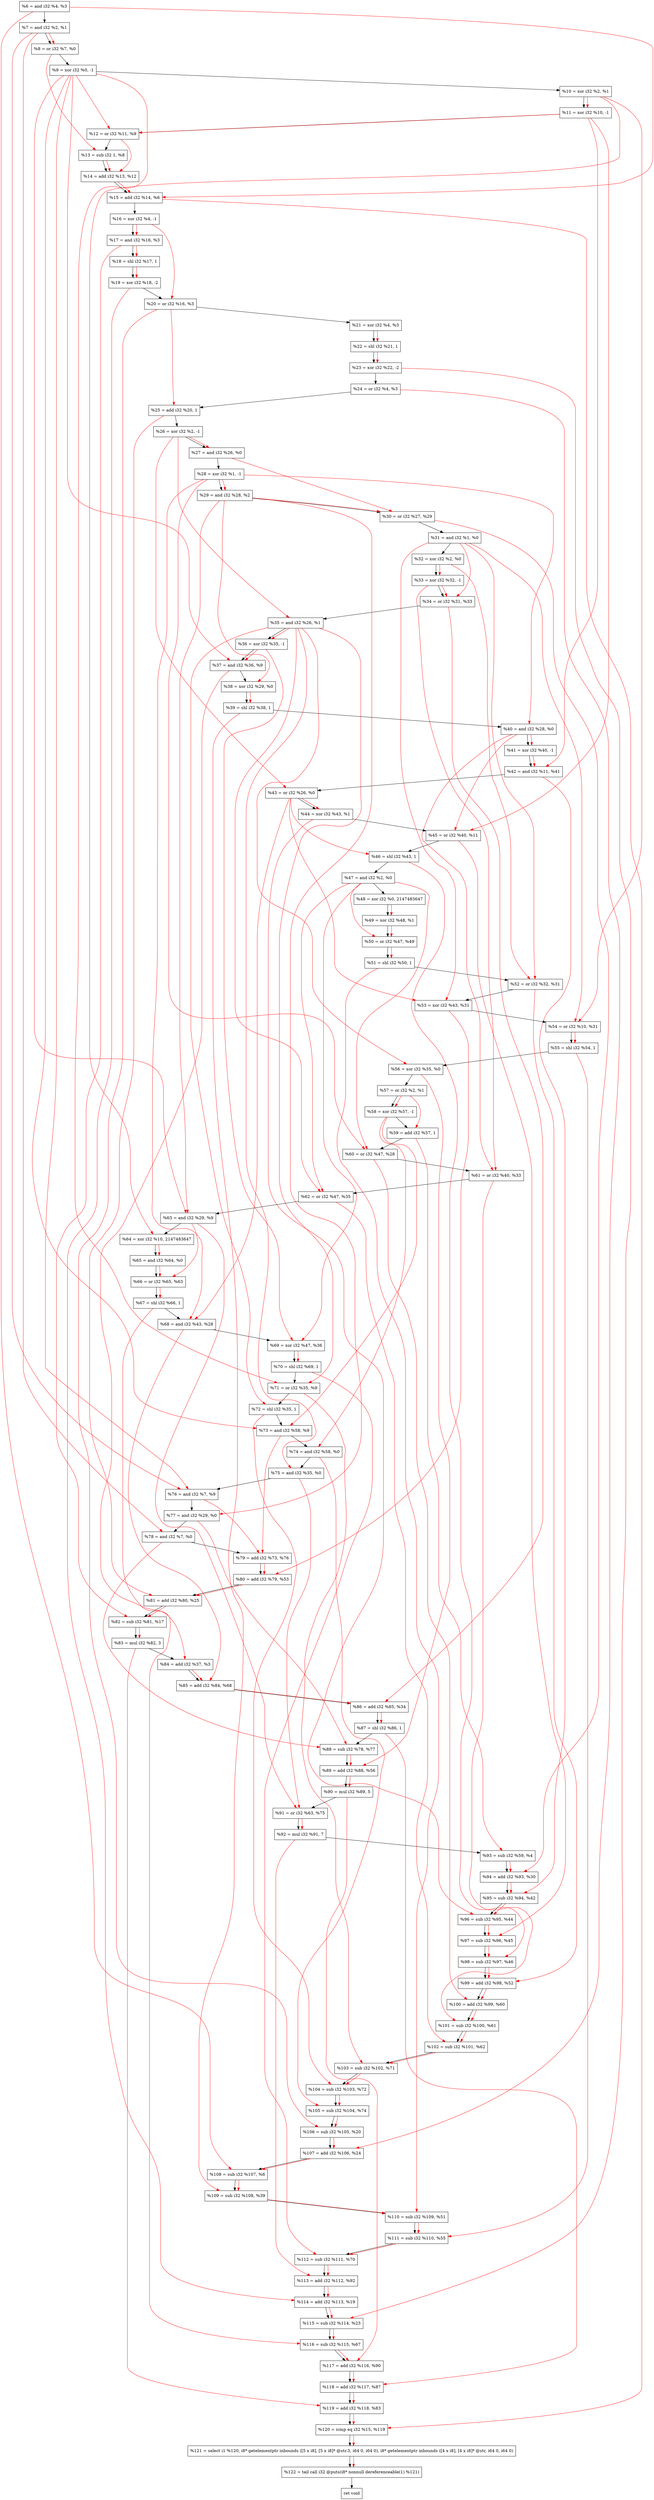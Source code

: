 digraph "DFG for'crackme' function" {
	Node0xff6f10[shape=record, label="  %6 = and i32 %4, %3"];
	Node0xff6f80[shape=record, label="  %7 = and i32 %2, %1"];
	Node0xff6ff0[shape=record, label="  %8 = or i32 %7, %0"];
	Node0xff7670[shape=record, label="  %9 = xor i32 %0, -1"];
	Node0xff76e0[shape=record, label="  %10 = xor i32 %2, %1"];
	Node0xff7750[shape=record, label="  %11 = xor i32 %10, -1"];
	Node0xff77c0[shape=record, label="  %12 = or i32 %11, %9"];
	Node0xff7860[shape=record, label="  %13 = sub i32 1, %8"];
	Node0xff78d0[shape=record, label="  %14 = add i32 %13, %12"];
	Node0xff7940[shape=record, label="  %15 = add i32 %14, %6"];
	Node0xff79b0[shape=record, label="  %16 = xor i32 %4, -1"];
	Node0xff7a20[shape=record, label="  %17 = and i32 %16, %3"];
	Node0xff7a90[shape=record, label="  %18 = shl i32 %17, 1"];
	Node0xff7b30[shape=record, label="  %19 = xor i32 %18, -2"];
	Node0xff7ba0[shape=record, label="  %20 = or i32 %16, %3"];
	Node0xff7c10[shape=record, label="  %21 = xor i32 %4, %3"];
	Node0xff7c80[shape=record, label="  %22 = shl i32 %21, 1"];
	Node0xff7cf0[shape=record, label="  %23 = xor i32 %22, -2"];
	Node0xff7d60[shape=record, label="  %24 = or i32 %4, %3"];
	Node0xff7dd0[shape=record, label="  %25 = add i32 %20, 1"];
	Node0xff7e40[shape=record, label="  %26 = xor i32 %2, -1"];
	Node0xff7eb0[shape=record, label="  %27 = and i32 %26, %0"];
	Node0xff7f20[shape=record, label="  %28 = xor i32 %1, -1"];
	Node0xff7f90[shape=record, label="  %29 = and i32 %28, %2"];
	Node0xff8000[shape=record, label="  %30 = or i32 %27, %29"];
	Node0xff8070[shape=record, label="  %31 = and i32 %1, %0"];
	Node0xff80e0[shape=record, label="  %32 = xor i32 %2, %0"];
	Node0xff8360[shape=record, label="  %33 = xor i32 %32, -1"];
	Node0xff83d0[shape=record, label="  %34 = or i32 %31, %33"];
	Node0xff8440[shape=record, label="  %35 = and i32 %26, %1"];
	Node0xff84b0[shape=record, label="  %36 = xor i32 %35, -1"];
	Node0xff8520[shape=record, label="  %37 = and i32 %36, %9"];
	Node0xff8590[shape=record, label="  %38 = xor i32 %29, %0"];
	Node0xff8600[shape=record, label="  %39 = shl i32 %38, 1"];
	Node0xff8670[shape=record, label="  %40 = and i32 %28, %0"];
	Node0xff86e0[shape=record, label="  %41 = xor i32 %40, -1"];
	Node0xff8750[shape=record, label="  %42 = and i32 %11, %41"];
	Node0xff87c0[shape=record, label="  %43 = or i32 %26, %0"];
	Node0xff8830[shape=record, label="  %44 = xor i32 %43, %1"];
	Node0xff88a0[shape=record, label="  %45 = or i32 %40, %11"];
	Node0xff8910[shape=record, label="  %46 = shl i32 %43, 1"];
	Node0xff8980[shape=record, label="  %47 = and i32 %2, %0"];
	Node0xff8a20[shape=record, label="  %48 = xor i32 %0, 2147483647"];
	Node0xff8a90[shape=record, label="  %49 = xor i32 %48, %1"];
	Node0xff8b00[shape=record, label="  %50 = or i32 %47, %49"];
	Node0xff8b70[shape=record, label="  %51 = shl i32 %50, 1"];
	Node0xff8be0[shape=record, label="  %52 = or i32 %32, %31"];
	Node0xff8c50[shape=record, label="  %53 = xor i32 %43, %31"];
	Node0xff8cc0[shape=record, label="  %54 = or i32 %10, %31"];
	Node0xff8d30[shape=record, label="  %55 = shl i32 %54, 1"];
	Node0xff8da0[shape=record, label="  %56 = xor i32 %35, %0"];
	Node0xff8e10[shape=record, label="  %57 = or i32 %2, %1"];
	Node0xff8e80[shape=record, label="  %58 = xor i32 %57, -1"];
	Node0xff8ef0[shape=record, label="  %59 = add i32 %57, 1"];
	Node0xff8f60[shape=record, label="  %60 = or i32 %47, %28"];
	Node0xff8fd0[shape=record, label="  %61 = or i32 %40, %33"];
	Node0xff9040[shape=record, label="  %62 = or i32 %47, %35"];
	Node0xff90b0[shape=record, label="  %63 = and i32 %29, %9"];
	Node0xff9120[shape=record, label="  %64 = xor i32 %10, 2147483647"];
	Node0xff95a0[shape=record, label="  %65 = and i32 %64, %0"];
	Node0xff9610[shape=record, label="  %66 = or i32 %65, %63"];
	Node0xff9680[shape=record, label="  %67 = shl i32 %66, 1"];
	Node0xff96f0[shape=record, label="  %68 = and i32 %43, %28"];
	Node0xff9760[shape=record, label="  %69 = xor i32 %47, %36"];
	Node0xff97d0[shape=record, label="  %70 = shl i32 %69, 1"];
	Node0xff9840[shape=record, label="  %71 = or i32 %35, %9"];
	Node0xff98b0[shape=record, label="  %72 = shl i32 %35, 1"];
	Node0xff9920[shape=record, label="  %73 = and i32 %58, %9"];
	Node0xff9990[shape=record, label="  %74 = and i32 %58, %0"];
	Node0xff9a00[shape=record, label="  %75 = and i32 %35, %0"];
	Node0xff9a70[shape=record, label="  %76 = and i32 %7, %9"];
	Node0xff9ae0[shape=record, label="  %77 = and i32 %29, %0"];
	Node0xff9b50[shape=record, label="  %78 = and i32 %7, %0"];
	Node0xff9bc0[shape=record, label="  %79 = add i32 %73, %76"];
	Node0xff9c30[shape=record, label="  %80 = add i32 %79, %53"];
	Node0xff9ca0[shape=record, label="  %81 = add i32 %80, %25"];
	Node0xff9d10[shape=record, label="  %82 = sub i32 %81, %17"];
	Node0xff9db0[shape=record, label="  %83 = mul i32 %82, 3"];
	Node0xff9e20[shape=record, label="  %84 = add i32 %37, %3"];
	Node0xff9e90[shape=record, label="  %85 = add i32 %84, %68"];
	Node0xff9f00[shape=record, label="  %86 = add i32 %85, %34"];
	Node0xff9f70[shape=record, label="  %87 = shl i32 %86, 1"];
	Node0xff9fe0[shape=record, label="  %88 = sub i32 %78, %77"];
	Node0xffa050[shape=record, label="  %89 = add i32 %88, %56"];
	Node0xffa0f0[shape=record, label="  %90 = mul i32 %89, 5"];
	Node0xffa160[shape=record, label="  %91 = or i32 %63, %75"];
	Node0xffa200[shape=record, label="  %92 = mul i32 %91, 7"];
	Node0xffa270[shape=record, label="  %93 = sub i32 %59, %4"];
	Node0xffa2e0[shape=record, label="  %94 = add i32 %93, %30"];
	Node0xffa350[shape=record, label="  %95 = sub i32 %94, %42"];
	Node0xffa3c0[shape=record, label="  %96 = sub i32 %95, %44"];
	Node0xffa430[shape=record, label="  %97 = sub i32 %96, %45"];
	Node0xffa4a0[shape=record, label="  %98 = sub i32 %97, %46"];
	Node0xffa510[shape=record, label="  %99 = add i32 %98, %52"];
	Node0xffa580[shape=record, label="  %100 = add i32 %99, %60"];
	Node0xffa5f0[shape=record, label="  %101 = sub i32 %100, %61"];
	Node0xffa660[shape=record, label="  %102 = sub i32 %101, %62"];
	Node0xffa6d0[shape=record, label="  %103 = sub i32 %102, %71"];
	Node0xffa740[shape=record, label="  %104 = sub i32 %103, %72"];
	Node0xffa7b0[shape=record, label="  %105 = sub i32 %104, %74"];
	Node0xffa820[shape=record, label="  %106 = sub i32 %105, %20"];
	Node0xffa890[shape=record, label="  %107 = add i32 %106, %24"];
	Node0xffa900[shape=record, label="  %108 = sub i32 %107, %6"];
	Node0xffa970[shape=record, label="  %109 = sub i32 %108, %39"];
	Node0xffa9e0[shape=record, label="  %110 = sub i32 %109, %51"];
	Node0xffaa50[shape=record, label="  %111 = sub i32 %110, %55"];
	Node0xffaac0[shape=record, label="  %112 = sub i32 %111, %70"];
	Node0xffab30[shape=record, label="  %113 = add i32 %112, %92"];
	Node0xffaba0[shape=record, label="  %114 = add i32 %113, %19"];
	Node0xffac10[shape=record, label="  %115 = sub i32 %114, %23"];
	Node0xffac80[shape=record, label="  %116 = sub i32 %115, %67"];
	Node0xffacf0[shape=record, label="  %117 = add i32 %116, %90"];
	Node0xffad60[shape=record, label="  %118 = add i32 %117, %87"];
	Node0xffadd0[shape=record, label="  %119 = add i32 %118, %83"];
	Node0xffae40[shape=record, label="  %120 = icmp eq i32 %15, %119"];
	Node0xf97268[shape=record, label="  %121 = select i1 %120, i8* getelementptr inbounds ([5 x i8], [5 x i8]* @str.3, i64 0, i64 0), i8* getelementptr inbounds ([4 x i8], [4 x i8]* @str, i64 0, i64 0)"];
	Node0xffb0d0[shape=record, label="  %122 = tail call i32 @puts(i8* nonnull dereferenceable(1) %121)"];
	Node0xffb120[shape=record, label="  ret void"];
	Node0xff6f10 -> Node0xff6f80;
	Node0xff6f80 -> Node0xff6ff0;
	Node0xff6ff0 -> Node0xff7670;
	Node0xff7670 -> Node0xff76e0;
	Node0xff76e0 -> Node0xff7750;
	Node0xff7750 -> Node0xff77c0;
	Node0xff77c0 -> Node0xff7860;
	Node0xff7860 -> Node0xff78d0;
	Node0xff78d0 -> Node0xff7940;
	Node0xff7940 -> Node0xff79b0;
	Node0xff79b0 -> Node0xff7a20;
	Node0xff7a20 -> Node0xff7a90;
	Node0xff7a90 -> Node0xff7b30;
	Node0xff7b30 -> Node0xff7ba0;
	Node0xff7ba0 -> Node0xff7c10;
	Node0xff7c10 -> Node0xff7c80;
	Node0xff7c80 -> Node0xff7cf0;
	Node0xff7cf0 -> Node0xff7d60;
	Node0xff7d60 -> Node0xff7dd0;
	Node0xff7dd0 -> Node0xff7e40;
	Node0xff7e40 -> Node0xff7eb0;
	Node0xff7eb0 -> Node0xff7f20;
	Node0xff7f20 -> Node0xff7f90;
	Node0xff7f90 -> Node0xff8000;
	Node0xff8000 -> Node0xff8070;
	Node0xff8070 -> Node0xff80e0;
	Node0xff80e0 -> Node0xff8360;
	Node0xff8360 -> Node0xff83d0;
	Node0xff83d0 -> Node0xff8440;
	Node0xff8440 -> Node0xff84b0;
	Node0xff84b0 -> Node0xff8520;
	Node0xff8520 -> Node0xff8590;
	Node0xff8590 -> Node0xff8600;
	Node0xff8600 -> Node0xff8670;
	Node0xff8670 -> Node0xff86e0;
	Node0xff86e0 -> Node0xff8750;
	Node0xff8750 -> Node0xff87c0;
	Node0xff87c0 -> Node0xff8830;
	Node0xff8830 -> Node0xff88a0;
	Node0xff88a0 -> Node0xff8910;
	Node0xff8910 -> Node0xff8980;
	Node0xff8980 -> Node0xff8a20;
	Node0xff8a20 -> Node0xff8a90;
	Node0xff8a90 -> Node0xff8b00;
	Node0xff8b00 -> Node0xff8b70;
	Node0xff8b70 -> Node0xff8be0;
	Node0xff8be0 -> Node0xff8c50;
	Node0xff8c50 -> Node0xff8cc0;
	Node0xff8cc0 -> Node0xff8d30;
	Node0xff8d30 -> Node0xff8da0;
	Node0xff8da0 -> Node0xff8e10;
	Node0xff8e10 -> Node0xff8e80;
	Node0xff8e80 -> Node0xff8ef0;
	Node0xff8ef0 -> Node0xff8f60;
	Node0xff8f60 -> Node0xff8fd0;
	Node0xff8fd0 -> Node0xff9040;
	Node0xff9040 -> Node0xff90b0;
	Node0xff90b0 -> Node0xff9120;
	Node0xff9120 -> Node0xff95a0;
	Node0xff95a0 -> Node0xff9610;
	Node0xff9610 -> Node0xff9680;
	Node0xff9680 -> Node0xff96f0;
	Node0xff96f0 -> Node0xff9760;
	Node0xff9760 -> Node0xff97d0;
	Node0xff97d0 -> Node0xff9840;
	Node0xff9840 -> Node0xff98b0;
	Node0xff98b0 -> Node0xff9920;
	Node0xff9920 -> Node0xff9990;
	Node0xff9990 -> Node0xff9a00;
	Node0xff9a00 -> Node0xff9a70;
	Node0xff9a70 -> Node0xff9ae0;
	Node0xff9ae0 -> Node0xff9b50;
	Node0xff9b50 -> Node0xff9bc0;
	Node0xff9bc0 -> Node0xff9c30;
	Node0xff9c30 -> Node0xff9ca0;
	Node0xff9ca0 -> Node0xff9d10;
	Node0xff9d10 -> Node0xff9db0;
	Node0xff9db0 -> Node0xff9e20;
	Node0xff9e20 -> Node0xff9e90;
	Node0xff9e90 -> Node0xff9f00;
	Node0xff9f00 -> Node0xff9f70;
	Node0xff9f70 -> Node0xff9fe0;
	Node0xff9fe0 -> Node0xffa050;
	Node0xffa050 -> Node0xffa0f0;
	Node0xffa0f0 -> Node0xffa160;
	Node0xffa160 -> Node0xffa200;
	Node0xffa200 -> Node0xffa270;
	Node0xffa270 -> Node0xffa2e0;
	Node0xffa2e0 -> Node0xffa350;
	Node0xffa350 -> Node0xffa3c0;
	Node0xffa3c0 -> Node0xffa430;
	Node0xffa430 -> Node0xffa4a0;
	Node0xffa4a0 -> Node0xffa510;
	Node0xffa510 -> Node0xffa580;
	Node0xffa580 -> Node0xffa5f0;
	Node0xffa5f0 -> Node0xffa660;
	Node0xffa660 -> Node0xffa6d0;
	Node0xffa6d0 -> Node0xffa740;
	Node0xffa740 -> Node0xffa7b0;
	Node0xffa7b0 -> Node0xffa820;
	Node0xffa820 -> Node0xffa890;
	Node0xffa890 -> Node0xffa900;
	Node0xffa900 -> Node0xffa970;
	Node0xffa970 -> Node0xffa9e0;
	Node0xffa9e0 -> Node0xffaa50;
	Node0xffaa50 -> Node0xffaac0;
	Node0xffaac0 -> Node0xffab30;
	Node0xffab30 -> Node0xffaba0;
	Node0xffaba0 -> Node0xffac10;
	Node0xffac10 -> Node0xffac80;
	Node0xffac80 -> Node0xffacf0;
	Node0xffacf0 -> Node0xffad60;
	Node0xffad60 -> Node0xffadd0;
	Node0xffadd0 -> Node0xffae40;
	Node0xffae40 -> Node0xf97268;
	Node0xf97268 -> Node0xffb0d0;
	Node0xffb0d0 -> Node0xffb120;
edge [color=red]
	Node0xff6f80 -> Node0xff6ff0;
	Node0xff76e0 -> Node0xff7750;
	Node0xff7750 -> Node0xff77c0;
	Node0xff7670 -> Node0xff77c0;
	Node0xff6ff0 -> Node0xff7860;
	Node0xff7860 -> Node0xff78d0;
	Node0xff77c0 -> Node0xff78d0;
	Node0xff78d0 -> Node0xff7940;
	Node0xff6f10 -> Node0xff7940;
	Node0xff79b0 -> Node0xff7a20;
	Node0xff7a20 -> Node0xff7a90;
	Node0xff7a90 -> Node0xff7b30;
	Node0xff79b0 -> Node0xff7ba0;
	Node0xff7c10 -> Node0xff7c80;
	Node0xff7c80 -> Node0xff7cf0;
	Node0xff7ba0 -> Node0xff7dd0;
	Node0xff7e40 -> Node0xff7eb0;
	Node0xff7f20 -> Node0xff7f90;
	Node0xff7eb0 -> Node0xff8000;
	Node0xff7f90 -> Node0xff8000;
	Node0xff80e0 -> Node0xff8360;
	Node0xff8070 -> Node0xff83d0;
	Node0xff8360 -> Node0xff83d0;
	Node0xff7e40 -> Node0xff8440;
	Node0xff8440 -> Node0xff84b0;
	Node0xff84b0 -> Node0xff8520;
	Node0xff7670 -> Node0xff8520;
	Node0xff7f90 -> Node0xff8590;
	Node0xff8590 -> Node0xff8600;
	Node0xff7f20 -> Node0xff8670;
	Node0xff8670 -> Node0xff86e0;
	Node0xff7750 -> Node0xff8750;
	Node0xff86e0 -> Node0xff8750;
	Node0xff7e40 -> Node0xff87c0;
	Node0xff87c0 -> Node0xff8830;
	Node0xff8670 -> Node0xff88a0;
	Node0xff7750 -> Node0xff88a0;
	Node0xff87c0 -> Node0xff8910;
	Node0xff8a20 -> Node0xff8a90;
	Node0xff8980 -> Node0xff8b00;
	Node0xff8a90 -> Node0xff8b00;
	Node0xff8b00 -> Node0xff8b70;
	Node0xff80e0 -> Node0xff8be0;
	Node0xff8070 -> Node0xff8be0;
	Node0xff87c0 -> Node0xff8c50;
	Node0xff8070 -> Node0xff8c50;
	Node0xff76e0 -> Node0xff8cc0;
	Node0xff8070 -> Node0xff8cc0;
	Node0xff8cc0 -> Node0xff8d30;
	Node0xff8440 -> Node0xff8da0;
	Node0xff8e10 -> Node0xff8e80;
	Node0xff8e10 -> Node0xff8ef0;
	Node0xff8980 -> Node0xff8f60;
	Node0xff7f20 -> Node0xff8f60;
	Node0xff8670 -> Node0xff8fd0;
	Node0xff8360 -> Node0xff8fd0;
	Node0xff8980 -> Node0xff9040;
	Node0xff8440 -> Node0xff9040;
	Node0xff7f90 -> Node0xff90b0;
	Node0xff7670 -> Node0xff90b0;
	Node0xff76e0 -> Node0xff9120;
	Node0xff9120 -> Node0xff95a0;
	Node0xff95a0 -> Node0xff9610;
	Node0xff90b0 -> Node0xff9610;
	Node0xff9610 -> Node0xff9680;
	Node0xff87c0 -> Node0xff96f0;
	Node0xff7f20 -> Node0xff96f0;
	Node0xff8980 -> Node0xff9760;
	Node0xff84b0 -> Node0xff9760;
	Node0xff9760 -> Node0xff97d0;
	Node0xff8440 -> Node0xff9840;
	Node0xff7670 -> Node0xff9840;
	Node0xff8440 -> Node0xff98b0;
	Node0xff8e80 -> Node0xff9920;
	Node0xff7670 -> Node0xff9920;
	Node0xff8e80 -> Node0xff9990;
	Node0xff8440 -> Node0xff9a00;
	Node0xff6f80 -> Node0xff9a70;
	Node0xff7670 -> Node0xff9a70;
	Node0xff7f90 -> Node0xff9ae0;
	Node0xff6f80 -> Node0xff9b50;
	Node0xff9920 -> Node0xff9bc0;
	Node0xff9a70 -> Node0xff9bc0;
	Node0xff9bc0 -> Node0xff9c30;
	Node0xff8c50 -> Node0xff9c30;
	Node0xff9c30 -> Node0xff9ca0;
	Node0xff7dd0 -> Node0xff9ca0;
	Node0xff9ca0 -> Node0xff9d10;
	Node0xff7a20 -> Node0xff9d10;
	Node0xff9d10 -> Node0xff9db0;
	Node0xff8520 -> Node0xff9e20;
	Node0xff9e20 -> Node0xff9e90;
	Node0xff96f0 -> Node0xff9e90;
	Node0xff9e90 -> Node0xff9f00;
	Node0xff83d0 -> Node0xff9f00;
	Node0xff9f00 -> Node0xff9f70;
	Node0xff9b50 -> Node0xff9fe0;
	Node0xff9ae0 -> Node0xff9fe0;
	Node0xff9fe0 -> Node0xffa050;
	Node0xff8da0 -> Node0xffa050;
	Node0xffa050 -> Node0xffa0f0;
	Node0xff90b0 -> Node0xffa160;
	Node0xff9a00 -> Node0xffa160;
	Node0xffa160 -> Node0xffa200;
	Node0xff8ef0 -> Node0xffa270;
	Node0xffa270 -> Node0xffa2e0;
	Node0xff8000 -> Node0xffa2e0;
	Node0xffa2e0 -> Node0xffa350;
	Node0xff8750 -> Node0xffa350;
	Node0xffa350 -> Node0xffa3c0;
	Node0xff8830 -> Node0xffa3c0;
	Node0xffa3c0 -> Node0xffa430;
	Node0xff88a0 -> Node0xffa430;
	Node0xffa430 -> Node0xffa4a0;
	Node0xff8910 -> Node0xffa4a0;
	Node0xffa4a0 -> Node0xffa510;
	Node0xff8be0 -> Node0xffa510;
	Node0xffa510 -> Node0xffa580;
	Node0xff8f60 -> Node0xffa580;
	Node0xffa580 -> Node0xffa5f0;
	Node0xff8fd0 -> Node0xffa5f0;
	Node0xffa5f0 -> Node0xffa660;
	Node0xff9040 -> Node0xffa660;
	Node0xffa660 -> Node0xffa6d0;
	Node0xff9840 -> Node0xffa6d0;
	Node0xffa6d0 -> Node0xffa740;
	Node0xff98b0 -> Node0xffa740;
	Node0xffa740 -> Node0xffa7b0;
	Node0xff9990 -> Node0xffa7b0;
	Node0xffa7b0 -> Node0xffa820;
	Node0xff7ba0 -> Node0xffa820;
	Node0xffa820 -> Node0xffa890;
	Node0xff7d60 -> Node0xffa890;
	Node0xffa890 -> Node0xffa900;
	Node0xff6f10 -> Node0xffa900;
	Node0xffa900 -> Node0xffa970;
	Node0xff8600 -> Node0xffa970;
	Node0xffa970 -> Node0xffa9e0;
	Node0xff8b70 -> Node0xffa9e0;
	Node0xffa9e0 -> Node0xffaa50;
	Node0xff8d30 -> Node0xffaa50;
	Node0xffaa50 -> Node0xffaac0;
	Node0xff97d0 -> Node0xffaac0;
	Node0xffaac0 -> Node0xffab30;
	Node0xffa200 -> Node0xffab30;
	Node0xffab30 -> Node0xffaba0;
	Node0xff7b30 -> Node0xffaba0;
	Node0xffaba0 -> Node0xffac10;
	Node0xff7cf0 -> Node0xffac10;
	Node0xffac10 -> Node0xffac80;
	Node0xff9680 -> Node0xffac80;
	Node0xffac80 -> Node0xffacf0;
	Node0xffa0f0 -> Node0xffacf0;
	Node0xffacf0 -> Node0xffad60;
	Node0xff9f70 -> Node0xffad60;
	Node0xffad60 -> Node0xffadd0;
	Node0xff9db0 -> Node0xffadd0;
	Node0xff7940 -> Node0xffae40;
	Node0xffadd0 -> Node0xffae40;
	Node0xffae40 -> Node0xf97268;
	Node0xf97268 -> Node0xffb0d0;
}

